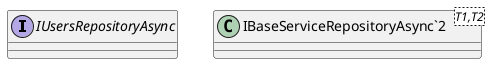@startuml
interface IUsersRepositoryAsync {
}
class "IBaseServiceRepositoryAsync`2"<T1,T2> {
}
@enduml

